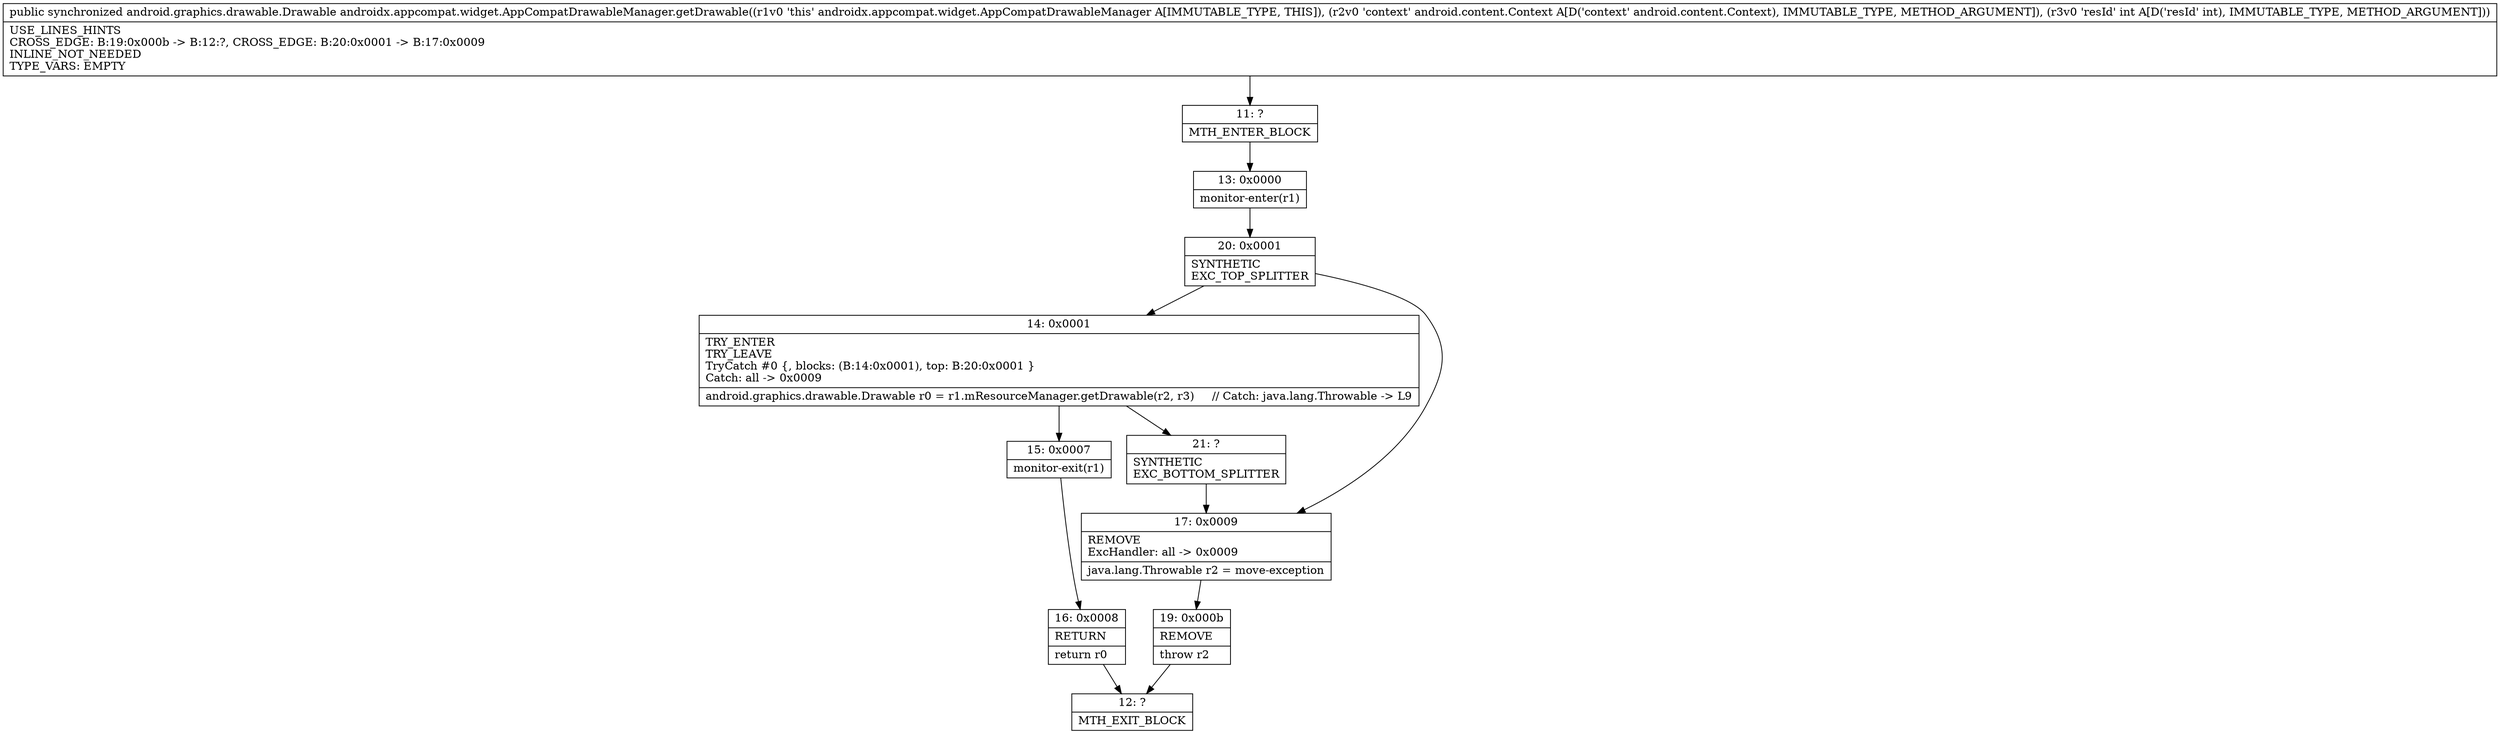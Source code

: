 digraph "CFG forandroidx.appcompat.widget.AppCompatDrawableManager.getDrawable(Landroid\/content\/Context;I)Landroid\/graphics\/drawable\/Drawable;" {
Node_11 [shape=record,label="{11\:\ ?|MTH_ENTER_BLOCK\l}"];
Node_13 [shape=record,label="{13\:\ 0x0000|monitor\-enter(r1)\l}"];
Node_20 [shape=record,label="{20\:\ 0x0001|SYNTHETIC\lEXC_TOP_SPLITTER\l}"];
Node_14 [shape=record,label="{14\:\ 0x0001|TRY_ENTER\lTRY_LEAVE\lTryCatch #0 \{, blocks: (B:14:0x0001), top: B:20:0x0001 \}\lCatch: all \-\> 0x0009\l|android.graphics.drawable.Drawable r0 = r1.mResourceManager.getDrawable(r2, r3)     \/\/ Catch: java.lang.Throwable \-\> L9\l}"];
Node_15 [shape=record,label="{15\:\ 0x0007|monitor\-exit(r1)\l}"];
Node_16 [shape=record,label="{16\:\ 0x0008|RETURN\l|return r0\l}"];
Node_12 [shape=record,label="{12\:\ ?|MTH_EXIT_BLOCK\l}"];
Node_21 [shape=record,label="{21\:\ ?|SYNTHETIC\lEXC_BOTTOM_SPLITTER\l}"];
Node_17 [shape=record,label="{17\:\ 0x0009|REMOVE\lExcHandler: all \-\> 0x0009\l|java.lang.Throwable r2 = move\-exception\l}"];
Node_19 [shape=record,label="{19\:\ 0x000b|REMOVE\l|throw r2\l}"];
MethodNode[shape=record,label="{public synchronized android.graphics.drawable.Drawable androidx.appcompat.widget.AppCompatDrawableManager.getDrawable((r1v0 'this' androidx.appcompat.widget.AppCompatDrawableManager A[IMMUTABLE_TYPE, THIS]), (r2v0 'context' android.content.Context A[D('context' android.content.Context), IMMUTABLE_TYPE, METHOD_ARGUMENT]), (r3v0 'resId' int A[D('resId' int), IMMUTABLE_TYPE, METHOD_ARGUMENT]))  | USE_LINES_HINTS\lCROSS_EDGE: B:19:0x000b \-\> B:12:?, CROSS_EDGE: B:20:0x0001 \-\> B:17:0x0009\lINLINE_NOT_NEEDED\lTYPE_VARS: EMPTY\l}"];
MethodNode -> Node_11;Node_11 -> Node_13;
Node_13 -> Node_20;
Node_20 -> Node_14;
Node_20 -> Node_17;
Node_14 -> Node_15;
Node_14 -> Node_21;
Node_15 -> Node_16;
Node_16 -> Node_12;
Node_21 -> Node_17;
Node_17 -> Node_19;
Node_19 -> Node_12;
}

